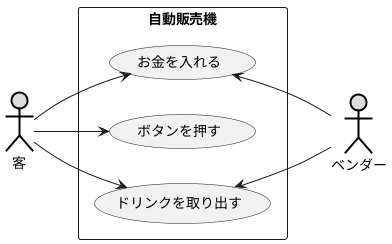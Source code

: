 @startuml 演習6-4-2
left to right direction
actor 客 #DDDDDD;line:black;line.bold;
actor ベンダー #DDDDDD;line:black;line.bold;
rectangle 自動販売機 {
usecase お金を入れる
usecase ボタンを押す
usecase ドリンクを取り出す
}
客 --> お金を入れる
客 --> ボタンを押す
客 --> ドリンクを取り出す
お金を入れる <-- ベンダー
ドリンクを取り出す <-- ベンダー
@enduml